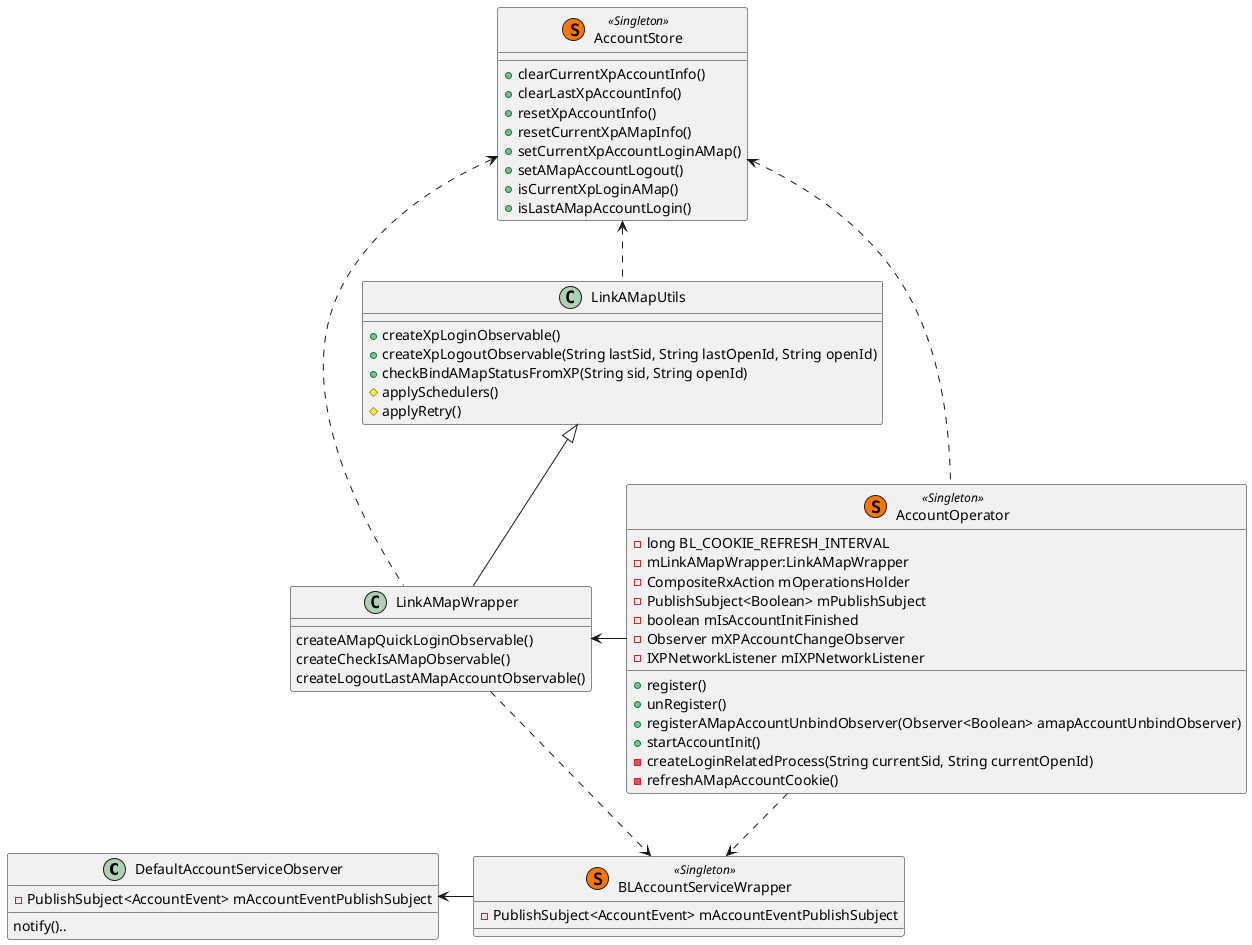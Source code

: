 @startuml



DefaultAccountServiceObserver <- BLAccountServiceWrapper
LinkAMapWrapper <- AccountOperator
AccountStore <.. AccountOperator
AccountStore <.. LinkAMapWrapper
AccountStore <.. LinkAMapUtils
LinkAMapWrapper ..> BLAccountServiceWrapper
AccountOperator ..> BLAccountServiceWrapper

class AccountStore <<(S,#FF7700)Singleton>>{
+ clearCurrentXpAccountInfo()
+ clearLastXpAccountInfo()
+ resetXpAccountInfo()
+ resetCurrentXpAMapInfo()
+ setCurrentXpAccountLoginAMap()
+ setAMapAccountLogout()
+ isCurrentXpLoginAMap()
+ isLastAMapAccountLogin()
}

class AccountOperator <<(S,#FF7700)Singleton>>{
-long BL_COOKIE_REFRESH_INTERVAL
-mLinkAMapWrapper:LinkAMapWrapper
-CompositeRxAction mOperationsHolder
-PublishSubject<Boolean> mPublishSubject
-boolean mIsAccountInitFinished
-Observer mXPAccountChangeObserver
-IXPNetworkListener mIXPNetworkListener
+ register()
+ unRegister()
+ registerAMapAccountUnbindObserver(Observer<Boolean> amapAccountUnbindObserver)
+ startAccountInit()
- createLoginRelatedProcess(String currentSid, String currentOpenId)
- refreshAMapAccountCookie()
}

class LinkAMapWrapper extends LinkAMapUtils{
createAMapQuickLoginObservable()
createCheckIsAMapObservable()
createLogoutLastAMapAccountObservable()
}

class LinkAMapUtils{
+createXpLoginObservable()
+createXpLogoutObservable(String lastSid, String lastOpenId, String openId)
+checkBindAMapStatusFromXP(String sid, String openId)
#applySchedulers()
#applyRetry()
}

class BLAccountServiceWrapper<<(S,#FF7700)Singleton>>{
-PublishSubject<AccountEvent> mAccountEventPublishSubject
}

class DefaultAccountServiceObserver{
-PublishSubject<AccountEvent> mAccountEventPublishSubject
notify()..
}
@enduml